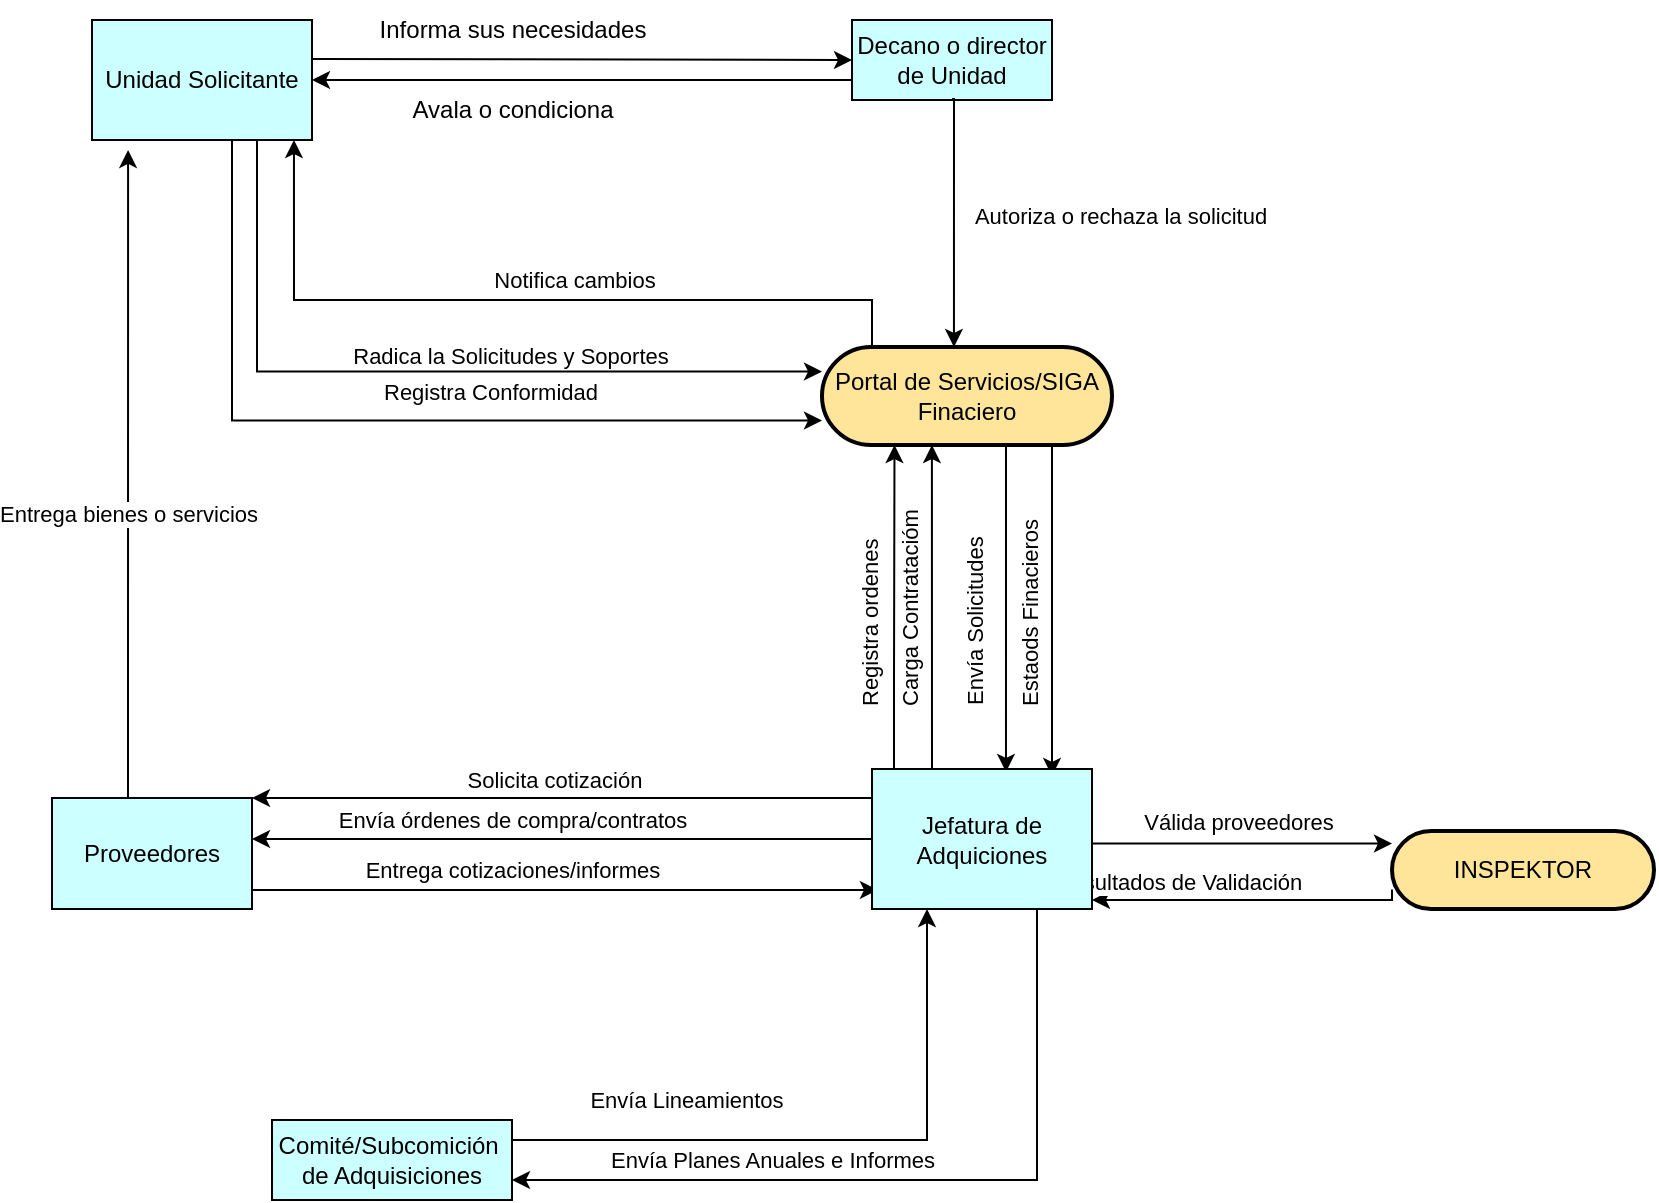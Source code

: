 <mxfile version="26.0.16">
  <diagram name="Página-1" id="ybKaZ7MQXCM0tPhRaOxz">
    <mxGraphModel dx="1079" dy="438" grid="1" gridSize="10" guides="1" tooltips="1" connect="1" arrows="1" fold="1" page="1" pageScale="1" pageWidth="850" pageHeight="1100" math="0" shadow="0">
      <root>
        <mxCell id="0" />
        <mxCell id="1" parent="0" />
        <mxCell id="vUWhtkJgjT2QCS8tpEmu-122" style="edgeStyle=orthogonalEdgeStyle;rounded=0;orthogonalLoop=1;jettySize=auto;html=1;entryX=0.609;entryY=0.021;entryDx=0;entryDy=0;entryPerimeter=0;" edge="1" parent="1" source="vUWhtkJgjT2QCS8tpEmu-1" target="vUWhtkJgjT2QCS8tpEmu-9">
          <mxGeometry relative="1" as="geometry">
            <Array as="points">
              <mxPoint x="517" y="380" />
              <mxPoint x="517" y="380" />
            </Array>
          </mxGeometry>
        </mxCell>
        <mxCell id="vUWhtkJgjT2QCS8tpEmu-129" style="edgeStyle=orthogonalEdgeStyle;rounded=0;orthogonalLoop=1;jettySize=auto;html=1;exitX=0.841;exitY=0.99;exitDx=0;exitDy=0;exitPerimeter=0;entryX=0.827;entryY=0.05;entryDx=0;entryDy=0;entryPerimeter=0;" edge="1" parent="1" source="vUWhtkJgjT2QCS8tpEmu-1" target="vUWhtkJgjT2QCS8tpEmu-9">
          <mxGeometry relative="1" as="geometry">
            <mxPoint x="540" y="450" as="targetPoint" />
            <Array as="points">
              <mxPoint x="540" y="292" />
            </Array>
          </mxGeometry>
        </mxCell>
        <mxCell id="vUWhtkJgjT2QCS8tpEmu-1" value="Portal de Servicios/SIGA Finaciero" style="rounded=1;whiteSpace=wrap;arcSize=50;strokeWidth=2;fillColor=#FFE599;" vertex="1" parent="1">
          <mxGeometry x="425" y="243.5" width="145" height="49" as="geometry" />
        </mxCell>
        <mxCell id="vUWhtkJgjT2QCS8tpEmu-13" style="edgeStyle=orthogonalEdgeStyle;rounded=0;orthogonalLoop=1;jettySize=auto;html=1;exitX=0.75;exitY=1;exitDx=0;exitDy=0;entryX=0;entryY=0.25;entryDx=0;entryDy=0;" edge="1" parent="1" source="vUWhtkJgjT2QCS8tpEmu-3" target="vUWhtkJgjT2QCS8tpEmu-1">
          <mxGeometry relative="1" as="geometry">
            <mxPoint x="170" y="105" as="sourcePoint" />
            <mxPoint x="441" y="100" as="targetPoint" />
            <Array as="points">
              <mxPoint x="143" y="256" />
            </Array>
          </mxGeometry>
        </mxCell>
        <mxCell id="vUWhtkJgjT2QCS8tpEmu-26" style="edgeStyle=orthogonalEdgeStyle;rounded=0;orthogonalLoop=1;jettySize=auto;html=1;entryX=0;entryY=0.75;entryDx=0;entryDy=0;" edge="1" parent="1" source="vUWhtkJgjT2QCS8tpEmu-3" target="vUWhtkJgjT2QCS8tpEmu-1">
          <mxGeometry relative="1" as="geometry">
            <mxPoint x="115" y="270" as="targetPoint" />
            <Array as="points">
              <mxPoint x="130" y="280" />
            </Array>
          </mxGeometry>
        </mxCell>
        <mxCell id="vUWhtkJgjT2QCS8tpEmu-30" style="edgeStyle=orthogonalEdgeStyle;rounded=0;orthogonalLoop=1;jettySize=auto;html=1;entryX=0;entryY=0.5;entryDx=0;entryDy=0;" edge="1" parent="1" target="vUWhtkJgjT2QCS8tpEmu-5">
          <mxGeometry relative="1" as="geometry">
            <mxPoint x="170" y="99.5" as="sourcePoint" />
            <mxPoint x="400" y="99.5" as="targetPoint" />
          </mxGeometry>
        </mxCell>
        <mxCell id="vUWhtkJgjT2QCS8tpEmu-3" value="Unidad Solicitante" style="rounded=0;whiteSpace=wrap;html=1;fillColor=#CCFFFF;" vertex="1" parent="1">
          <mxGeometry x="60" y="80" width="110" height="60" as="geometry" />
        </mxCell>
        <mxCell id="vUWhtkJgjT2QCS8tpEmu-132" style="edgeStyle=orthogonalEdgeStyle;rounded=0;orthogonalLoop=1;jettySize=auto;html=1;entryX=0.25;entryY=1;entryDx=0;entryDy=0;" edge="1" parent="1" source="vUWhtkJgjT2QCS8tpEmu-4" target="vUWhtkJgjT2QCS8tpEmu-9">
          <mxGeometry relative="1" as="geometry">
            <Array as="points">
              <mxPoint x="478" y="640" />
            </Array>
          </mxGeometry>
        </mxCell>
        <mxCell id="vUWhtkJgjT2QCS8tpEmu-133" value="Envía Lineamientos" style="edgeLabel;html=1;align=center;verticalAlign=middle;resizable=0;points=[];" vertex="1" connectable="0" parent="vUWhtkJgjT2QCS8tpEmu-132">
          <mxGeometry x="-0.466" y="-4" relative="1" as="geometry">
            <mxPoint x="1" y="-24" as="offset" />
          </mxGeometry>
        </mxCell>
        <mxCell id="vUWhtkJgjT2QCS8tpEmu-4" value="Comité/Subcomición&amp;nbsp; de Adquisiciones" style="rounded=0;whiteSpace=wrap;html=1;fillColor=#CCFFFF;" vertex="1" parent="1">
          <mxGeometry x="150" y="630" width="120" height="40" as="geometry" />
        </mxCell>
        <mxCell id="vUWhtkJgjT2QCS8tpEmu-34" style="edgeStyle=orthogonalEdgeStyle;rounded=0;orthogonalLoop=1;jettySize=auto;html=1;" edge="1" parent="1" source="vUWhtkJgjT2QCS8tpEmu-5" target="vUWhtkJgjT2QCS8tpEmu-3">
          <mxGeometry relative="1" as="geometry">
            <Array as="points">
              <mxPoint x="340" y="110" />
              <mxPoint x="340" y="110" />
            </Array>
          </mxGeometry>
        </mxCell>
        <mxCell id="vUWhtkJgjT2QCS8tpEmu-5" value="Decano o director de Unidad" style="rounded=0;whiteSpace=wrap;html=1;fillColor=#CCFFFF;" vertex="1" parent="1">
          <mxGeometry x="440" y="80" width="100" height="40" as="geometry" />
        </mxCell>
        <mxCell id="vUWhtkJgjT2QCS8tpEmu-42" style="edgeStyle=orthogonalEdgeStyle;rounded=0;orthogonalLoop=1;jettySize=auto;html=1;entryX=0.164;entryY=1.083;entryDx=0;entryDy=0;entryPerimeter=0;" edge="1" parent="1" source="vUWhtkJgjT2QCS8tpEmu-6" target="vUWhtkJgjT2QCS8tpEmu-3">
          <mxGeometry relative="1" as="geometry">
            <mxPoint x="80" y="150" as="targetPoint" />
            <Array as="points">
              <mxPoint x="78" y="420" />
            </Array>
          </mxGeometry>
        </mxCell>
        <mxCell id="vUWhtkJgjT2QCS8tpEmu-93" value="Entrega bienes o servicios" style="edgeLabel;html=1;align=center;verticalAlign=middle;resizable=0;points=[];" vertex="1" connectable="0" parent="vUWhtkJgjT2QCS8tpEmu-42">
          <mxGeometry x="-0.122" y="-2" relative="1" as="geometry">
            <mxPoint x="-2" as="offset" />
          </mxGeometry>
        </mxCell>
        <mxCell id="vUWhtkJgjT2QCS8tpEmu-116" style="edgeStyle=orthogonalEdgeStyle;rounded=0;orthogonalLoop=1;jettySize=auto;html=1;exitX=1;exitY=0.75;exitDx=0;exitDy=0;entryX=0.027;entryY=0.864;entryDx=0;entryDy=0;entryPerimeter=0;" edge="1" parent="1" source="vUWhtkJgjT2QCS8tpEmu-6" target="vUWhtkJgjT2QCS8tpEmu-9">
          <mxGeometry relative="1" as="geometry">
            <Array as="points">
              <mxPoint x="140" y="515" />
            </Array>
          </mxGeometry>
        </mxCell>
        <mxCell id="vUWhtkJgjT2QCS8tpEmu-6" value="Proveedores" style="rounded=0;whiteSpace=wrap;html=1;fillColor=#CCFFFF;" vertex="1" parent="1">
          <mxGeometry x="40" y="469" width="100" height="55.5" as="geometry" />
        </mxCell>
        <mxCell id="vUWhtkJgjT2QCS8tpEmu-37" style="edgeStyle=orthogonalEdgeStyle;rounded=0;orthogonalLoop=1;jettySize=auto;html=1;exitX=1;exitY=0.25;exitDx=0;exitDy=0;entryX=0;entryY=0.25;entryDx=0;entryDy=0;" edge="1" parent="1" source="vUWhtkJgjT2QCS8tpEmu-9">
          <mxGeometry relative="1" as="geometry">
            <mxPoint x="510" y="489" as="sourcePoint" />
            <mxPoint x="710" y="491.75" as="targetPoint" />
            <Array as="points">
              <mxPoint x="510" y="492" />
            </Array>
          </mxGeometry>
        </mxCell>
        <mxCell id="vUWhtkJgjT2QCS8tpEmu-106" style="edgeStyle=orthogonalEdgeStyle;rounded=0;orthogonalLoop=1;jettySize=auto;html=1;entryX=1;entryY=0;entryDx=0;entryDy=0;" edge="1" parent="1" source="vUWhtkJgjT2QCS8tpEmu-9" target="vUWhtkJgjT2QCS8tpEmu-6">
          <mxGeometry relative="1" as="geometry">
            <Array as="points">
              <mxPoint x="260" y="469" />
              <mxPoint x="260" y="469" />
            </Array>
          </mxGeometry>
        </mxCell>
        <mxCell id="vUWhtkJgjT2QCS8tpEmu-107" value="Solicita cotización" style="edgeLabel;html=1;align=center;verticalAlign=middle;resizable=0;points=[];" vertex="1" connectable="0" parent="vUWhtkJgjT2QCS8tpEmu-106">
          <mxGeometry x="0.155" y="-2" relative="1" as="geometry">
            <mxPoint x="20" y="-7" as="offset" />
          </mxGeometry>
        </mxCell>
        <mxCell id="vUWhtkJgjT2QCS8tpEmu-110" style="edgeStyle=orthogonalEdgeStyle;rounded=0;orthogonalLoop=1;jettySize=auto;html=1;exitX=0;exitY=0.5;exitDx=0;exitDy=0;" edge="1" parent="1" source="vUWhtkJgjT2QCS8tpEmu-9" target="vUWhtkJgjT2QCS8tpEmu-6">
          <mxGeometry relative="1" as="geometry">
            <Array as="points">
              <mxPoint x="270" y="490" />
              <mxPoint x="270" y="490" />
            </Array>
          </mxGeometry>
        </mxCell>
        <mxCell id="vUWhtkJgjT2QCS8tpEmu-112" style="edgeStyle=orthogonalEdgeStyle;rounded=0;orthogonalLoop=1;jettySize=auto;html=1;exitX=0.75;exitY=0;exitDx=0;exitDy=0;entryX=0.379;entryY=1;entryDx=0;entryDy=0;entryPerimeter=0;" edge="1" parent="1" target="vUWhtkJgjT2QCS8tpEmu-1">
          <mxGeometry relative="1" as="geometry">
            <mxPoint x="460" y="460" as="sourcePoint" />
            <mxPoint x="475" y="292.5" as="targetPoint" />
            <Array as="points">
              <mxPoint x="480" y="460" />
            </Array>
          </mxGeometry>
        </mxCell>
        <mxCell id="vUWhtkJgjT2QCS8tpEmu-38" style="edgeStyle=orthogonalEdgeStyle;rounded=0;orthogonalLoop=1;jettySize=auto;html=1;exitX=0;exitY=0.75;exitDx=0;exitDy=0;" edge="1" parent="1" source="vUWhtkJgjT2QCS8tpEmu-10" target="vUWhtkJgjT2QCS8tpEmu-9">
          <mxGeometry relative="1" as="geometry">
            <Array as="points">
              <mxPoint x="710" y="520" />
            </Array>
          </mxGeometry>
        </mxCell>
        <mxCell id="vUWhtkJgjT2QCS8tpEmu-10" value="INSPEKTOR" style="rounded=1;whiteSpace=wrap;arcSize=50;strokeWidth=2;fillColor=#FFE599;" vertex="1" parent="1">
          <mxGeometry x="710" y="485.5" width="131" height="39" as="geometry" />
        </mxCell>
        <mxCell id="vUWhtkJgjT2QCS8tpEmu-14" value="Radica la Solicitudes y Soportes" style="edgeLabel;html=1;align=center;verticalAlign=middle;resizable=0;points=[];" vertex="1" connectable="0" parent="1">
          <mxGeometry x="270.0" y="249.997" as="geometry">
            <mxPoint x="-1" y="-2" as="offset" />
          </mxGeometry>
        </mxCell>
        <mxCell id="vUWhtkJgjT2QCS8tpEmu-17" value="Resultados de Validación" style="edgeLabel;html=1;align=center;verticalAlign=middle;resizable=0;points=[];" vertex="1" connectable="0" parent="1">
          <mxGeometry x="200.0" y="369.997" as="geometry">
            <mxPoint x="403" y="141" as="offset" />
          </mxGeometry>
        </mxCell>
        <mxCell id="vUWhtkJgjT2QCS8tpEmu-21" value="Válida proveedores" style="edgeLabel;html=1;align=center;verticalAlign=middle;resizable=0;points=[];" vertex="1" connectable="0" parent="1">
          <mxGeometry x="230.0" y="339.997" as="geometry">
            <mxPoint x="403" y="141" as="offset" />
          </mxGeometry>
        </mxCell>
        <mxCell id="vUWhtkJgjT2QCS8tpEmu-23" value="Registra Conformidad" style="edgeLabel;html=1;align=center;verticalAlign=middle;resizable=0;points=[];" vertex="1" connectable="0" parent="1">
          <mxGeometry x="260.0" y="267.997" as="geometry">
            <mxPoint x="-1" y="-2" as="offset" />
          </mxGeometry>
        </mxCell>
        <mxCell id="vUWhtkJgjT2QCS8tpEmu-29" value="Autoriza o rechaza la solicitud" style="edgeLabel;html=1;align=center;verticalAlign=middle;resizable=0;points=[];" vertex="1" connectable="0" parent="1">
          <mxGeometry x="575.0" y="179.997" as="geometry">
            <mxPoint x="-1" y="-2" as="offset" />
          </mxGeometry>
        </mxCell>
        <mxCell id="vUWhtkJgjT2QCS8tpEmu-32" value="Informa sus necesidades" style="text;html=1;align=center;verticalAlign=middle;resizable=0;points=[];autosize=1;strokeColor=none;fillColor=none;" vertex="1" parent="1">
          <mxGeometry x="190" y="70" width="160" height="30" as="geometry" />
        </mxCell>
        <mxCell id="vUWhtkJgjT2QCS8tpEmu-35" value="Avala o condiciona" style="text;html=1;align=center;verticalAlign=middle;resizable=0;points=[];autosize=1;strokeColor=none;fillColor=none;" vertex="1" parent="1">
          <mxGeometry x="210" y="110" width="120" height="30" as="geometry" />
        </mxCell>
        <mxCell id="vUWhtkJgjT2QCS8tpEmu-40" value="&lt;span style=&quot;font-size: 11px;&quot;&gt;Registra ordenes&lt;/span&gt;" style="text;whiteSpace=wrap;html=1;rotation=270;" vertex="1" parent="1">
          <mxGeometry x="360" y="330" width="170" height="20" as="geometry" />
        </mxCell>
        <mxCell id="vUWhtkJgjT2QCS8tpEmu-102" style="edgeStyle=orthogonalEdgeStyle;rounded=0;orthogonalLoop=1;jettySize=auto;html=1;entryX=0.455;entryY=0.01;entryDx=0;entryDy=0;entryPerimeter=0;" edge="1" parent="1">
          <mxGeometry relative="1" as="geometry">
            <mxPoint x="490" y="119.51" as="sourcePoint" />
            <mxPoint x="490.975" y="243.5" as="targetPoint" />
            <Array as="points">
              <mxPoint x="491" y="120" />
            </Array>
          </mxGeometry>
        </mxCell>
        <mxCell id="vUWhtkJgjT2QCS8tpEmu-103" style="edgeStyle=orthogonalEdgeStyle;rounded=0;orthogonalLoop=1;jettySize=auto;html=1;entryX=0.918;entryY=1;entryDx=0;entryDy=0;entryPerimeter=0;" edge="1" parent="1" source="vUWhtkJgjT2QCS8tpEmu-1" target="vUWhtkJgjT2QCS8tpEmu-3">
          <mxGeometry relative="1" as="geometry">
            <Array as="points">
              <mxPoint x="450" y="220" />
              <mxPoint x="161" y="220" />
            </Array>
          </mxGeometry>
        </mxCell>
        <mxCell id="vUWhtkJgjT2QCS8tpEmu-104" value="Notifica cambios" style="edgeLabel;html=1;align=center;verticalAlign=middle;resizable=0;points=[];" vertex="1" connectable="0" parent="vUWhtkJgjT2QCS8tpEmu-103">
          <mxGeometry x="-0.248" y="-2" relative="1" as="geometry">
            <mxPoint x="-25" y="-8" as="offset" />
          </mxGeometry>
        </mxCell>
        <mxCell id="vUWhtkJgjT2QCS8tpEmu-109" value="Envía órdenes de compra/contratos" style="edgeLabel;html=1;align=center;verticalAlign=middle;resizable=0;points=[];" vertex="1" connectable="0" parent="1">
          <mxGeometry x="270.001" y="480.004" as="geometry" />
        </mxCell>
        <mxCell id="vUWhtkJgjT2QCS8tpEmu-113" value="&lt;span style=&quot;font-size: 11px;&quot;&gt;Carga Contratacióm&lt;/span&gt;" style="text;whiteSpace=wrap;html=1;rotation=270;" vertex="1" parent="1">
          <mxGeometry x="380" y="330" width="170" height="20" as="geometry" />
        </mxCell>
        <mxCell id="vUWhtkJgjT2QCS8tpEmu-115" value="Entrega cotizaciones/informes" style="edgeLabel;html=1;align=center;verticalAlign=middle;resizable=0;points=[];" vertex="1" connectable="0" parent="1">
          <mxGeometry x="270.001" y="505.004" as="geometry" />
        </mxCell>
        <mxCell id="vUWhtkJgjT2QCS8tpEmu-134" style="edgeStyle=orthogonalEdgeStyle;rounded=0;orthogonalLoop=1;jettySize=auto;html=1;exitX=0.75;exitY=1;exitDx=0;exitDy=0;entryX=1;entryY=0.75;entryDx=0;entryDy=0;" edge="1" parent="1" source="vUWhtkJgjT2QCS8tpEmu-9" target="vUWhtkJgjT2QCS8tpEmu-4">
          <mxGeometry relative="1" as="geometry" />
        </mxCell>
        <mxCell id="vUWhtkJgjT2QCS8tpEmu-9" value="Jefatura de Adquiciones" style="rounded=0;whiteSpace=wrap;html=1;fillColor=#CCFFFF;" vertex="1" parent="1">
          <mxGeometry x="450" y="454.5" width="110" height="70" as="geometry" />
        </mxCell>
        <mxCell id="vUWhtkJgjT2QCS8tpEmu-119" style="edgeStyle=orthogonalEdgeStyle;rounded=0;orthogonalLoop=1;jettySize=auto;html=1;entryX=0.25;entryY=1;entryDx=0;entryDy=0;" edge="1" parent="1" source="vUWhtkJgjT2QCS8tpEmu-9" target="vUWhtkJgjT2QCS8tpEmu-1">
          <mxGeometry relative="1" as="geometry">
            <Array as="points">
              <mxPoint x="461" y="410" />
              <mxPoint x="461" y="410" />
            </Array>
          </mxGeometry>
        </mxCell>
        <mxCell id="vUWhtkJgjT2QCS8tpEmu-123" value="&lt;span style=&quot;font-size: 11px;&quot;&gt;Envía Solicitudes&lt;/span&gt;" style="text;whiteSpace=wrap;html=1;rotation=270;" vertex="1" parent="1">
          <mxGeometry x="412.5" y="330" width="170" height="20" as="geometry" />
        </mxCell>
        <mxCell id="vUWhtkJgjT2QCS8tpEmu-127" value="&lt;span style=&quot;font-size: 11px;&quot;&gt;Estaods Finacieros&lt;/span&gt;" style="text;whiteSpace=wrap;html=1;rotation=270;" vertex="1" parent="1">
          <mxGeometry x="440" y="330" width="170" height="20" as="geometry" />
        </mxCell>
        <mxCell id="vUWhtkJgjT2QCS8tpEmu-135" value="Envía Planes Anuales e Informes" style="edgeLabel;html=1;align=center;verticalAlign=middle;resizable=0;points=[];" vertex="1" connectable="0" parent="1">
          <mxGeometry x="400" y="650" as="geometry" />
        </mxCell>
      </root>
    </mxGraphModel>
  </diagram>
</mxfile>
